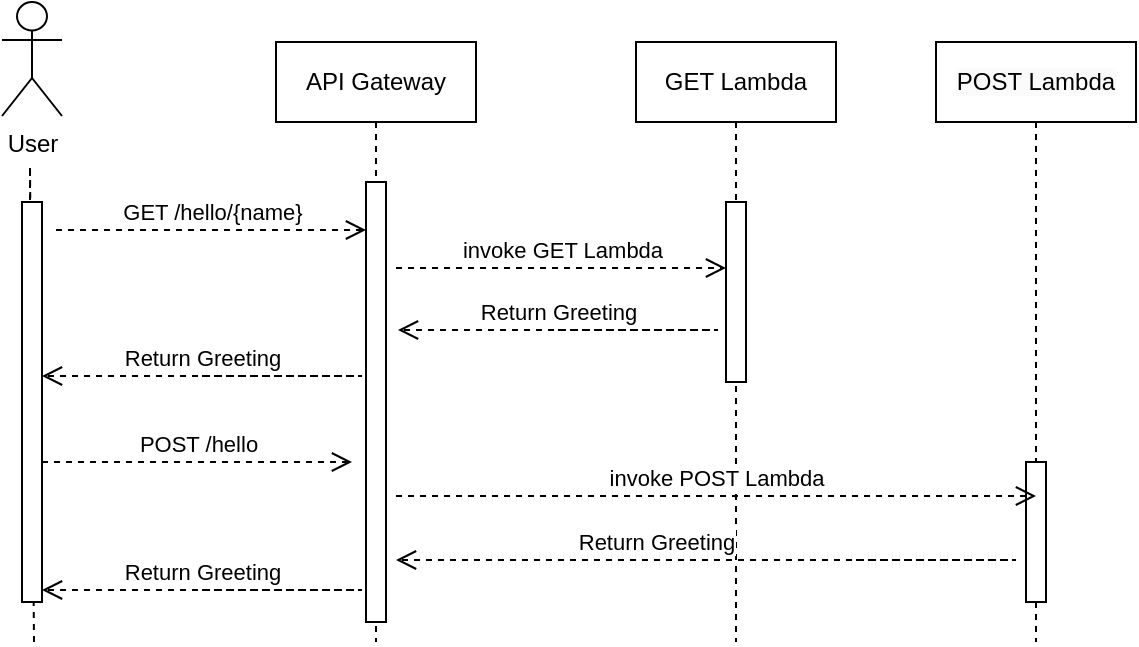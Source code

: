 <mxfile version="24.7.7">
  <diagram name="Page-1" id="2YBvvXClWsGukQMizWep">
    <mxGraphModel dx="1674" dy="738" grid="1" gridSize="10" guides="1" tooltips="1" connect="1" arrows="1" fold="1" page="1" pageScale="1" pageWidth="850" pageHeight="1100" math="0" shadow="0">
      <root>
        <mxCell id="0" />
        <mxCell id="1" parent="0" />
        <mxCell id="aM9ryv3xv72pqoxQDRHE-1" value="API Gateway" style="shape=umlLifeline;perimeter=lifelinePerimeter;whiteSpace=wrap;html=1;container=0;dropTarget=0;collapsible=0;recursiveResize=0;outlineConnect=0;portConstraint=eastwest;newEdgeStyle={&quot;edgeStyle&quot;:&quot;elbowEdgeStyle&quot;,&quot;elbow&quot;:&quot;vertical&quot;,&quot;curved&quot;:0,&quot;rounded&quot;:0};" parent="1" vertex="1">
          <mxGeometry x="300" y="120" width="100" height="300" as="geometry" />
        </mxCell>
        <mxCell id="aM9ryv3xv72pqoxQDRHE-2" value="" style="html=1;points=[];perimeter=orthogonalPerimeter;outlineConnect=0;targetShapes=umlLifeline;portConstraint=eastwest;newEdgeStyle={&quot;edgeStyle&quot;:&quot;elbowEdgeStyle&quot;,&quot;elbow&quot;:&quot;vertical&quot;,&quot;curved&quot;:0,&quot;rounded&quot;:0};" parent="aM9ryv3xv72pqoxQDRHE-1" vertex="1">
          <mxGeometry x="45" y="70" width="10" height="220" as="geometry" />
        </mxCell>
        <mxCell id="aM9ryv3xv72pqoxQDRHE-5" value="GET Lambda" style="shape=umlLifeline;perimeter=lifelinePerimeter;whiteSpace=wrap;html=1;container=0;dropTarget=0;collapsible=0;recursiveResize=0;outlineConnect=0;portConstraint=eastwest;newEdgeStyle={&quot;edgeStyle&quot;:&quot;elbowEdgeStyle&quot;,&quot;elbow&quot;:&quot;vertical&quot;,&quot;curved&quot;:0,&quot;rounded&quot;:0};" parent="1" vertex="1">
          <mxGeometry x="480" y="120" width="100" height="300" as="geometry" />
        </mxCell>
        <mxCell id="aM9ryv3xv72pqoxQDRHE-6" value="" style="html=1;points=[];perimeter=orthogonalPerimeter;outlineConnect=0;targetShapes=umlLifeline;portConstraint=eastwest;newEdgeStyle={&quot;edgeStyle&quot;:&quot;elbowEdgeStyle&quot;,&quot;elbow&quot;:&quot;vertical&quot;,&quot;curved&quot;:0,&quot;rounded&quot;:0};" parent="aM9ryv3xv72pqoxQDRHE-5" vertex="1">
          <mxGeometry x="45" y="80" width="10" height="90" as="geometry" />
        </mxCell>
        <mxCell id="HrPd-QSt6iFKHATH_xxy-2" value="User" style="shape=umlActor;verticalLabelPosition=bottom;verticalAlign=top;html=1;outlineConnect=0;" vertex="1" parent="1">
          <mxGeometry x="163" y="100" width="30" height="57" as="geometry" />
        </mxCell>
        <mxCell id="HrPd-QSt6iFKHATH_xxy-3" value="" style="endArrow=none;dashed=1;html=1;rounded=0;" edge="1" parent="1">
          <mxGeometry width="50" height="50" relative="1" as="geometry">
            <mxPoint x="179" y="420" as="sourcePoint" />
            <mxPoint x="177" y="227" as="targetPoint" />
            <Array as="points">
              <mxPoint x="177" y="182" />
            </Array>
          </mxGeometry>
        </mxCell>
        <mxCell id="HrPd-QSt6iFKHATH_xxy-4" value="" style="rounded=0;whiteSpace=wrap;html=1;" vertex="1" parent="1">
          <mxGeometry x="173" y="200" width="10" height="200" as="geometry" />
        </mxCell>
        <mxCell id="HrPd-QSt6iFKHATH_xxy-5" value="&lt;br&gt;&lt;span style=&quot;color: rgb(0, 0, 0); font-family: Helvetica; font-size: 12px; font-style: normal; font-variant-ligatures: normal; font-variant-caps: normal; font-weight: 400; letter-spacing: normal; orphans: 2; text-align: center; text-indent: 0px; text-transform: none; widows: 2; word-spacing: 0px; -webkit-text-stroke-width: 0px; white-space: normal; background-color: rgb(251, 251, 251); text-decoration-thickness: initial; text-decoration-style: initial; text-decoration-color: initial; display: inline !important; float: none;&quot;&gt;POST Lambda&lt;/span&gt;&lt;div&gt;&lt;br/&gt;&lt;/div&gt;" style="shape=umlLifeline;perimeter=lifelinePerimeter;whiteSpace=wrap;html=1;container=0;dropTarget=0;collapsible=0;recursiveResize=0;outlineConnect=0;portConstraint=eastwest;newEdgeStyle={&quot;edgeStyle&quot;:&quot;elbowEdgeStyle&quot;,&quot;elbow&quot;:&quot;vertical&quot;,&quot;curved&quot;:0,&quot;rounded&quot;:0};" vertex="1" parent="1">
          <mxGeometry x="630" y="120" width="100" height="300" as="geometry" />
        </mxCell>
        <mxCell id="HrPd-QSt6iFKHATH_xxy-6" value="" style="html=1;points=[];perimeter=orthogonalPerimeter;outlineConnect=0;targetShapes=umlLifeline;portConstraint=eastwest;newEdgeStyle={&quot;edgeStyle&quot;:&quot;elbowEdgeStyle&quot;,&quot;elbow&quot;:&quot;vertical&quot;,&quot;curved&quot;:0,&quot;rounded&quot;:0};" vertex="1" parent="HrPd-QSt6iFKHATH_xxy-5">
          <mxGeometry x="45" y="210" width="10" height="70" as="geometry" />
        </mxCell>
        <mxCell id="HrPd-QSt6iFKHATH_xxy-13" value="GET /hello/{name}" style="html=1;verticalAlign=bottom;endArrow=open;dashed=1;endSize=8;edgeStyle=elbowEdgeStyle;elbow=horizontal;curved=0;rounded=0;" edge="1" parent="1">
          <mxGeometry relative="1" as="geometry">
            <mxPoint x="345" y="214" as="targetPoint" />
            <Array as="points">
              <mxPoint x="260" y="214" />
            </Array>
            <mxPoint x="190" y="214" as="sourcePoint" />
          </mxGeometry>
        </mxCell>
        <mxCell id="HrPd-QSt6iFKHATH_xxy-15" value="invoke GET Lambda" style="html=1;verticalAlign=bottom;endArrow=open;dashed=1;endSize=8;edgeStyle=elbowEdgeStyle;elbow=vertical;curved=0;rounded=0;" edge="1" parent="1">
          <mxGeometry relative="1" as="geometry">
            <mxPoint x="525" y="233" as="targetPoint" />
            <Array as="points">
              <mxPoint x="440" y="233" />
            </Array>
            <mxPoint x="360" y="233" as="sourcePoint" />
          </mxGeometry>
        </mxCell>
        <mxCell id="HrPd-QSt6iFKHATH_xxy-16" value="Return Greeting" style="html=1;verticalAlign=bottom;endArrow=open;dashed=1;endSize=8;edgeStyle=elbowEdgeStyle;elbow=vertical;curved=0;rounded=0;" edge="1" parent="1">
          <mxGeometry x="0.333" relative="1" as="geometry">
            <mxPoint x="183" y="287" as="targetPoint" />
            <Array as="points">
              <mxPoint x="343" y="287" />
            </Array>
            <mxPoint x="263" y="287" as="sourcePoint" />
            <mxPoint as="offset" />
          </mxGeometry>
        </mxCell>
        <mxCell id="HrPd-QSt6iFKHATH_xxy-17" value="Return Greeting" style="html=1;verticalAlign=bottom;endArrow=open;dashed=1;endSize=8;edgeStyle=elbowEdgeStyle;elbow=vertical;curved=0;rounded=0;" edge="1" parent="1">
          <mxGeometry x="0.333" relative="1" as="geometry">
            <mxPoint x="361" y="264" as="targetPoint" />
            <Array as="points">
              <mxPoint x="521" y="264" />
            </Array>
            <mxPoint x="441" y="264" as="sourcePoint" />
            <mxPoint as="offset" />
          </mxGeometry>
        </mxCell>
        <mxCell id="HrPd-QSt6iFKHATH_xxy-18" value="POST /hello" style="html=1;verticalAlign=bottom;endArrow=open;dashed=1;endSize=8;edgeStyle=elbowEdgeStyle;elbow=horizontal;curved=0;rounded=0;" edge="1" parent="1">
          <mxGeometry relative="1" as="geometry">
            <mxPoint x="338" y="330" as="targetPoint" />
            <Array as="points">
              <mxPoint x="253" y="330" />
            </Array>
            <mxPoint x="183" y="330" as="sourcePoint" />
          </mxGeometry>
        </mxCell>
        <mxCell id="HrPd-QSt6iFKHATH_xxy-19" value="invoke POST Lambda" style="html=1;verticalAlign=bottom;endArrow=open;dashed=1;endSize=8;edgeStyle=elbowEdgeStyle;elbow=vertical;curved=0;rounded=0;" edge="1" parent="1">
          <mxGeometry relative="1" as="geometry">
            <mxPoint x="680" y="347" as="targetPoint" />
            <Array as="points">
              <mxPoint x="440" y="347" />
            </Array>
            <mxPoint x="360" y="347" as="sourcePoint" />
          </mxGeometry>
        </mxCell>
        <mxCell id="HrPd-QSt6iFKHATH_xxy-20" value="Return Greeting" style="html=1;verticalAlign=bottom;endArrow=open;dashed=1;endSize=8;edgeStyle=elbowEdgeStyle;elbow=vertical;curved=0;rounded=0;" edge="1" parent="1">
          <mxGeometry x="0.333" relative="1" as="geometry">
            <mxPoint x="360" y="379" as="targetPoint" />
            <Array as="points">
              <mxPoint x="670" y="379" />
            </Array>
            <mxPoint x="590" y="379" as="sourcePoint" />
            <mxPoint as="offset" />
          </mxGeometry>
        </mxCell>
        <mxCell id="HrPd-QSt6iFKHATH_xxy-21" value="Return Greeting" style="html=1;verticalAlign=bottom;endArrow=open;dashed=1;endSize=8;edgeStyle=elbowEdgeStyle;elbow=vertical;curved=0;rounded=0;" edge="1" parent="1">
          <mxGeometry x="0.333" relative="1" as="geometry">
            <mxPoint x="183" y="394" as="targetPoint" />
            <Array as="points">
              <mxPoint x="343" y="394" />
            </Array>
            <mxPoint x="263" y="394" as="sourcePoint" />
            <mxPoint as="offset" />
          </mxGeometry>
        </mxCell>
      </root>
    </mxGraphModel>
  </diagram>
</mxfile>
